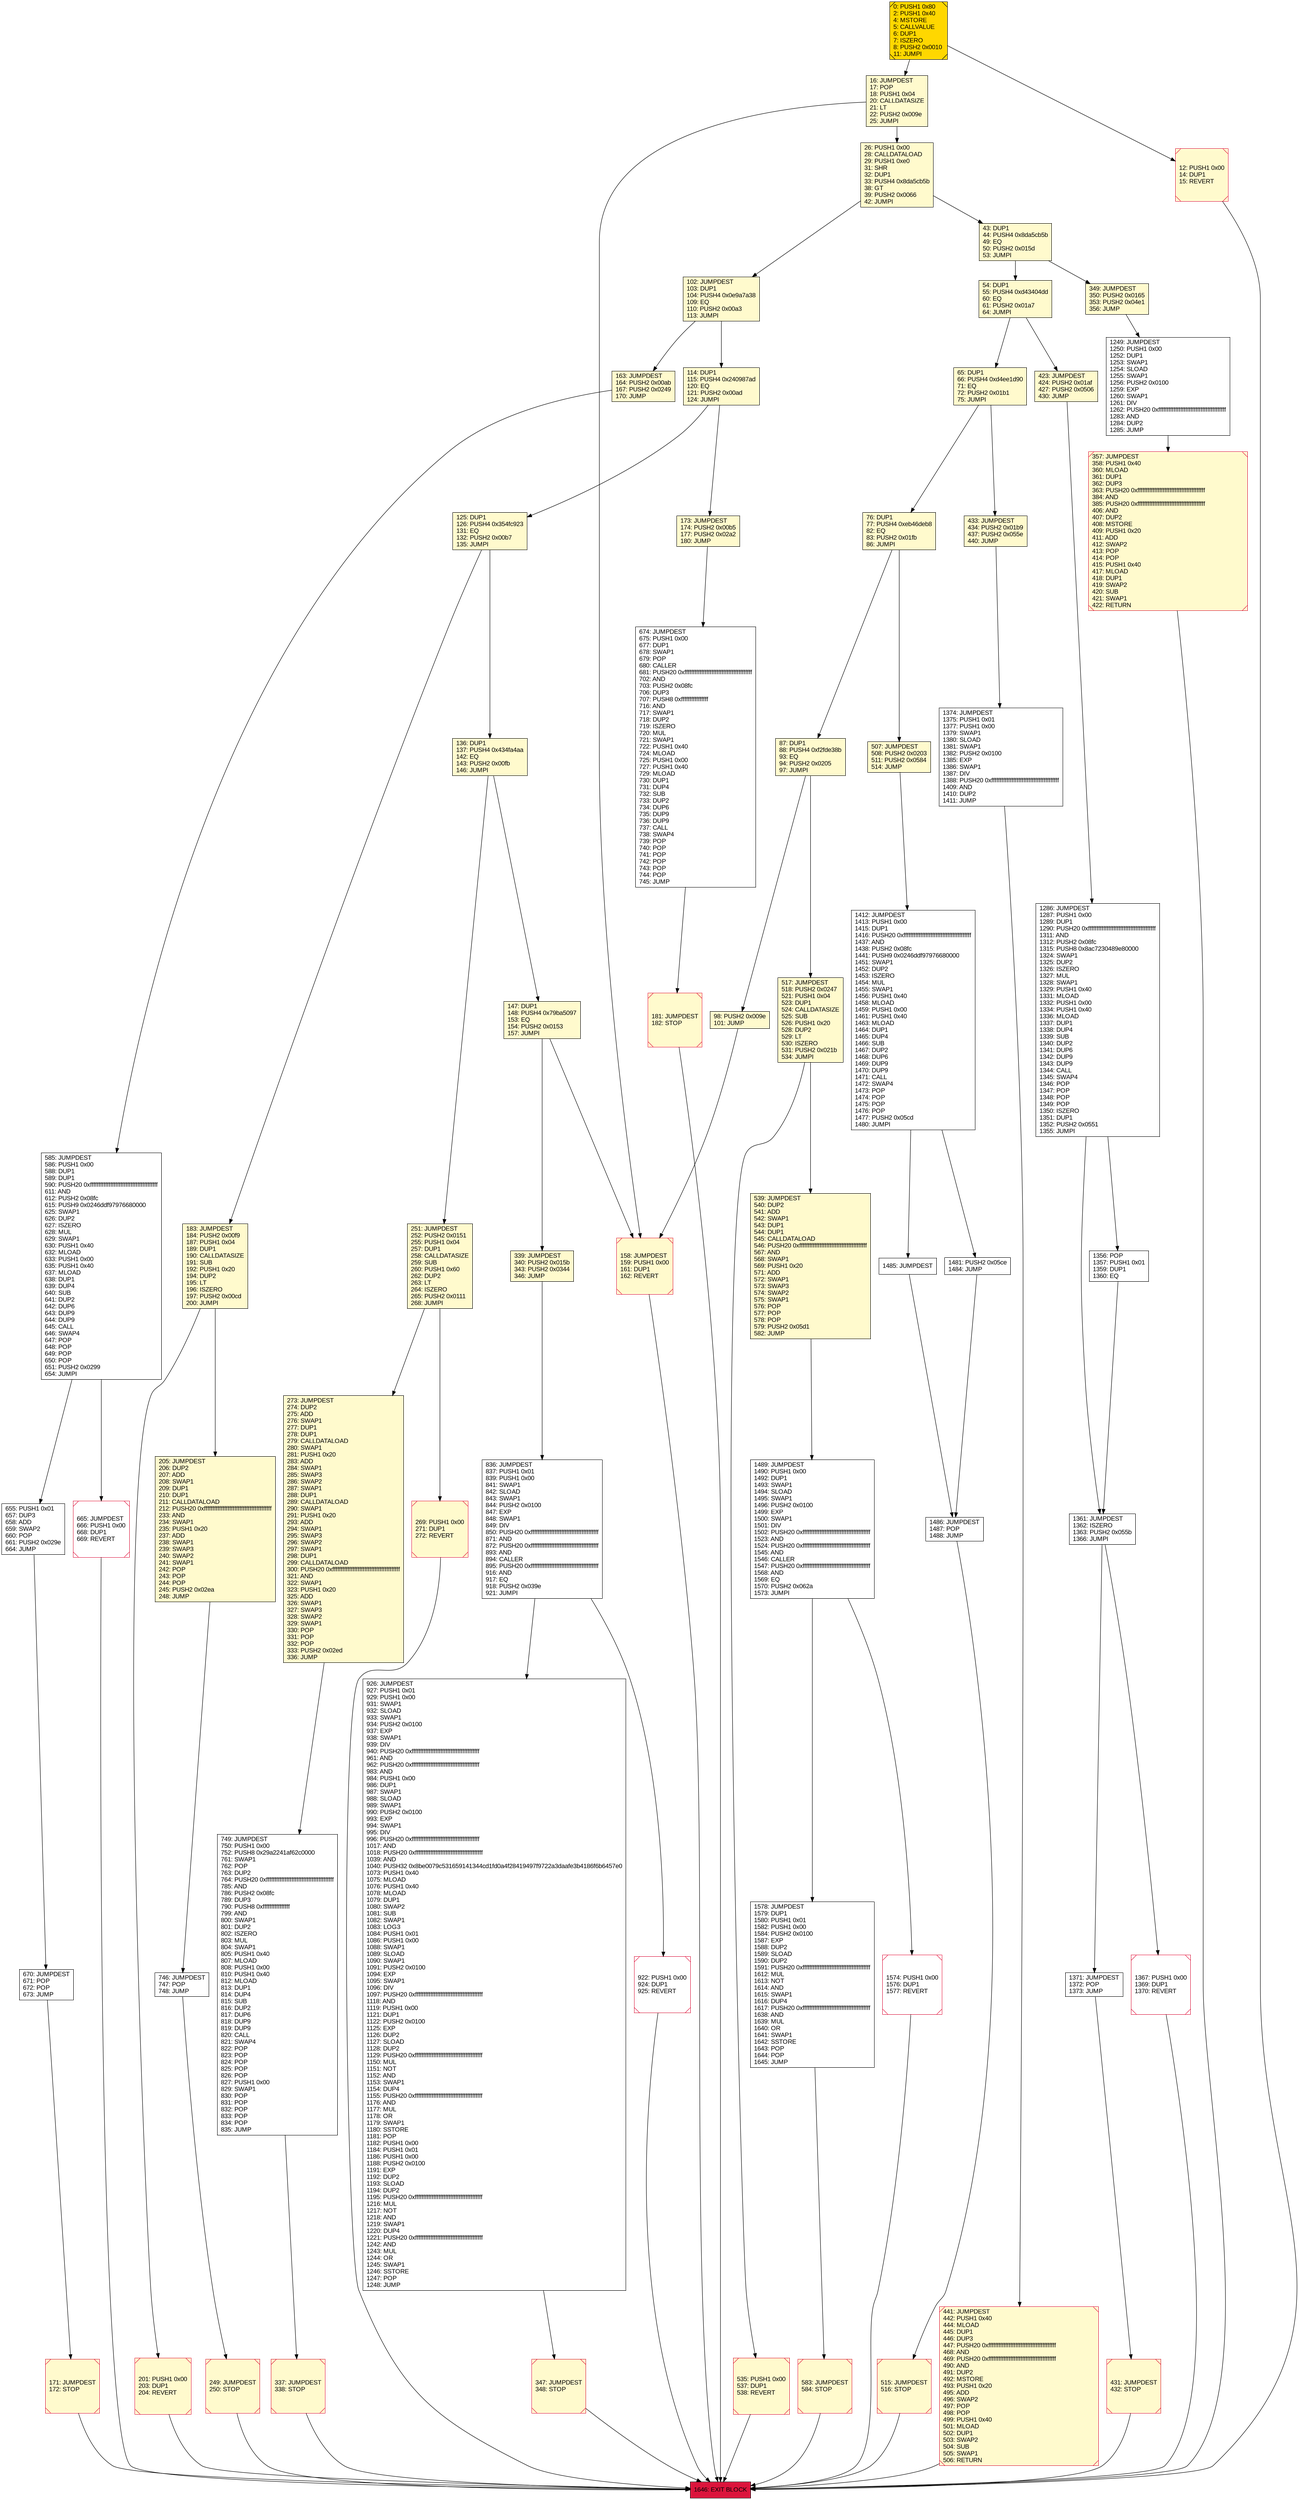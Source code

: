 digraph G {
bgcolor=transparent rankdir=UD;
node [shape=box style=filled color=black fillcolor=white fontname=arial fontcolor=black];
1485 [label="1485: JUMPDEST\l" ];
1574 [label="1574: PUSH1 0x00\l1576: DUP1\l1577: REVERT\l" shape=Msquare color=crimson ];
205 [label="205: JUMPDEST\l206: DUP2\l207: ADD\l208: SWAP1\l209: DUP1\l210: DUP1\l211: CALLDATALOAD\l212: PUSH20 0xffffffffffffffffffffffffffffffffffffffff\l233: AND\l234: SWAP1\l235: PUSH1 0x20\l237: ADD\l238: SWAP1\l239: SWAP3\l240: SWAP2\l241: SWAP1\l242: POP\l243: POP\l244: POP\l245: PUSH2 0x02ea\l248: JUMP\l" fillcolor=lemonchiffon ];
1412 [label="1412: JUMPDEST\l1413: PUSH1 0x00\l1415: DUP1\l1416: PUSH20 0xffffffffffffffffffffffffffffffffffffffff\l1437: AND\l1438: PUSH2 0x08fc\l1441: PUSH9 0x0246ddf97976680000\l1451: SWAP1\l1452: DUP2\l1453: ISZERO\l1454: MUL\l1455: SWAP1\l1456: PUSH1 0x40\l1458: MLOAD\l1459: PUSH1 0x00\l1461: PUSH1 0x40\l1463: MLOAD\l1464: DUP1\l1465: DUP4\l1466: SUB\l1467: DUP2\l1468: DUP6\l1469: DUP9\l1470: DUP9\l1471: CALL\l1472: SWAP4\l1473: POP\l1474: POP\l1475: POP\l1476: POP\l1477: PUSH2 0x05cd\l1480: JUMPI\l" ];
517 [label="517: JUMPDEST\l518: PUSH2 0x0247\l521: PUSH1 0x04\l523: DUP1\l524: CALLDATASIZE\l525: SUB\l526: PUSH1 0x20\l528: DUP2\l529: LT\l530: ISZERO\l531: PUSH2 0x021b\l534: JUMPI\l" fillcolor=lemonchiffon ];
43 [label="43: DUP1\l44: PUSH4 0x8da5cb5b\l49: EQ\l50: PUSH2 0x015d\l53: JUMPI\l" fillcolor=lemonchiffon ];
836 [label="836: JUMPDEST\l837: PUSH1 0x01\l839: PUSH1 0x00\l841: SWAP1\l842: SLOAD\l843: SWAP1\l844: PUSH2 0x0100\l847: EXP\l848: SWAP1\l849: DIV\l850: PUSH20 0xffffffffffffffffffffffffffffffffffffffff\l871: AND\l872: PUSH20 0xffffffffffffffffffffffffffffffffffffffff\l893: AND\l894: CALLER\l895: PUSH20 0xffffffffffffffffffffffffffffffffffffffff\l916: AND\l917: EQ\l918: PUSH2 0x039e\l921: JUMPI\l" ];
539 [label="539: JUMPDEST\l540: DUP2\l541: ADD\l542: SWAP1\l543: DUP1\l544: DUP1\l545: CALLDATALOAD\l546: PUSH20 0xffffffffffffffffffffffffffffffffffffffff\l567: AND\l568: SWAP1\l569: PUSH1 0x20\l571: ADD\l572: SWAP1\l573: SWAP3\l574: SWAP2\l575: SWAP1\l576: POP\l577: POP\l578: POP\l579: PUSH2 0x05d1\l582: JUMP\l" fillcolor=lemonchiffon ];
125 [label="125: DUP1\l126: PUSH4 0x354fc923\l131: EQ\l132: PUSH2 0x00b7\l135: JUMPI\l" fillcolor=lemonchiffon ];
515 [label="515: JUMPDEST\l516: STOP\l" fillcolor=lemonchiffon shape=Msquare color=crimson ];
183 [label="183: JUMPDEST\l184: PUSH2 0x00f9\l187: PUSH1 0x04\l189: DUP1\l190: CALLDATASIZE\l191: SUB\l192: PUSH1 0x20\l194: DUP2\l195: LT\l196: ISZERO\l197: PUSH2 0x00cd\l200: JUMPI\l" fillcolor=lemonchiffon ];
0 [label="0: PUSH1 0x80\l2: PUSH1 0x40\l4: MSTORE\l5: CALLVALUE\l6: DUP1\l7: ISZERO\l8: PUSH2 0x0010\l11: JUMPI\l" fillcolor=lemonchiffon shape=Msquare fillcolor=gold ];
158 [label="158: JUMPDEST\l159: PUSH1 0x00\l161: DUP1\l162: REVERT\l" fillcolor=lemonchiffon shape=Msquare color=crimson ];
665 [label="665: JUMPDEST\l666: PUSH1 0x00\l668: DUP1\l669: REVERT\l" shape=Msquare color=crimson ];
926 [label="926: JUMPDEST\l927: PUSH1 0x01\l929: PUSH1 0x00\l931: SWAP1\l932: SLOAD\l933: SWAP1\l934: PUSH2 0x0100\l937: EXP\l938: SWAP1\l939: DIV\l940: PUSH20 0xffffffffffffffffffffffffffffffffffffffff\l961: AND\l962: PUSH20 0xffffffffffffffffffffffffffffffffffffffff\l983: AND\l984: PUSH1 0x00\l986: DUP1\l987: SWAP1\l988: SLOAD\l989: SWAP1\l990: PUSH2 0x0100\l993: EXP\l994: SWAP1\l995: DIV\l996: PUSH20 0xffffffffffffffffffffffffffffffffffffffff\l1017: AND\l1018: PUSH20 0xffffffffffffffffffffffffffffffffffffffff\l1039: AND\l1040: PUSH32 0x8be0079c531659141344cd1fd0a4f28419497f9722a3daafe3b4186f6b6457e0\l1073: PUSH1 0x40\l1075: MLOAD\l1076: PUSH1 0x40\l1078: MLOAD\l1079: DUP1\l1080: SWAP2\l1081: SUB\l1082: SWAP1\l1083: LOG3\l1084: PUSH1 0x01\l1086: PUSH1 0x00\l1088: SWAP1\l1089: SLOAD\l1090: SWAP1\l1091: PUSH2 0x0100\l1094: EXP\l1095: SWAP1\l1096: DIV\l1097: PUSH20 0xffffffffffffffffffffffffffffffffffffffff\l1118: AND\l1119: PUSH1 0x00\l1121: DUP1\l1122: PUSH2 0x0100\l1125: EXP\l1126: DUP2\l1127: SLOAD\l1128: DUP2\l1129: PUSH20 0xffffffffffffffffffffffffffffffffffffffff\l1150: MUL\l1151: NOT\l1152: AND\l1153: SWAP1\l1154: DUP4\l1155: PUSH20 0xffffffffffffffffffffffffffffffffffffffff\l1176: AND\l1177: MUL\l1178: OR\l1179: SWAP1\l1180: SSTORE\l1181: POP\l1182: PUSH1 0x00\l1184: PUSH1 0x01\l1186: PUSH1 0x00\l1188: PUSH2 0x0100\l1191: EXP\l1192: DUP2\l1193: SLOAD\l1194: DUP2\l1195: PUSH20 0xffffffffffffffffffffffffffffffffffffffff\l1216: MUL\l1217: NOT\l1218: AND\l1219: SWAP1\l1220: DUP4\l1221: PUSH20 0xffffffffffffffffffffffffffffffffffffffff\l1242: AND\l1243: MUL\l1244: OR\l1245: SWAP1\l1246: SSTORE\l1247: POP\l1248: JUMP\l" ];
65 [label="65: DUP1\l66: PUSH4 0xd4ee1d90\l71: EQ\l72: PUSH2 0x01b1\l75: JUMPI\l" fillcolor=lemonchiffon ];
181 [label="181: JUMPDEST\l182: STOP\l" fillcolor=lemonchiffon shape=Msquare color=crimson ];
16 [label="16: JUMPDEST\l17: POP\l18: PUSH1 0x04\l20: CALLDATASIZE\l21: LT\l22: PUSH2 0x009e\l25: JUMPI\l" fillcolor=lemonchiffon ];
585 [label="585: JUMPDEST\l586: PUSH1 0x00\l588: DUP1\l589: DUP1\l590: PUSH20 0xffffffffffffffffffffffffffffffffffffffff\l611: AND\l612: PUSH2 0x08fc\l615: PUSH9 0x0246ddf97976680000\l625: SWAP1\l626: DUP2\l627: ISZERO\l628: MUL\l629: SWAP1\l630: PUSH1 0x40\l632: MLOAD\l633: PUSH1 0x00\l635: PUSH1 0x40\l637: MLOAD\l638: DUP1\l639: DUP4\l640: SUB\l641: DUP2\l642: DUP6\l643: DUP9\l644: DUP9\l645: CALL\l646: SWAP4\l647: POP\l648: POP\l649: POP\l650: POP\l651: PUSH2 0x0299\l654: JUMPI\l" ];
269 [label="269: PUSH1 0x00\l271: DUP1\l272: REVERT\l" fillcolor=lemonchiffon shape=Msquare color=crimson ];
12 [label="12: PUSH1 0x00\l14: DUP1\l15: REVERT\l" fillcolor=lemonchiffon shape=Msquare color=crimson ];
1578 [label="1578: JUMPDEST\l1579: DUP1\l1580: PUSH1 0x01\l1582: PUSH1 0x00\l1584: PUSH2 0x0100\l1587: EXP\l1588: DUP2\l1589: SLOAD\l1590: DUP2\l1591: PUSH20 0xffffffffffffffffffffffffffffffffffffffff\l1612: MUL\l1613: NOT\l1614: AND\l1615: SWAP1\l1616: DUP4\l1617: PUSH20 0xffffffffffffffffffffffffffffffffffffffff\l1638: AND\l1639: MUL\l1640: OR\l1641: SWAP1\l1642: SSTORE\l1643: POP\l1644: POP\l1645: JUMP\l" ];
114 [label="114: DUP1\l115: PUSH4 0x240987ad\l120: EQ\l121: PUSH2 0x00ad\l124: JUMPI\l" fillcolor=lemonchiffon ];
98 [label="98: PUSH2 0x009e\l101: JUMP\l" fillcolor=lemonchiffon ];
251 [label="251: JUMPDEST\l252: PUSH2 0x0151\l255: PUSH1 0x04\l257: DUP1\l258: CALLDATASIZE\l259: SUB\l260: PUSH1 0x60\l262: DUP2\l263: LT\l264: ISZERO\l265: PUSH2 0x0111\l268: JUMPI\l" fillcolor=lemonchiffon ];
357 [label="357: JUMPDEST\l358: PUSH1 0x40\l360: MLOAD\l361: DUP1\l362: DUP3\l363: PUSH20 0xffffffffffffffffffffffffffffffffffffffff\l384: AND\l385: PUSH20 0xffffffffffffffffffffffffffffffffffffffff\l406: AND\l407: DUP2\l408: MSTORE\l409: PUSH1 0x20\l411: ADD\l412: SWAP2\l413: POP\l414: POP\l415: PUSH1 0x40\l417: MLOAD\l418: DUP1\l419: SWAP2\l420: SUB\l421: SWAP1\l422: RETURN\l" fillcolor=lemonchiffon shape=Msquare color=crimson ];
535 [label="535: PUSH1 0x00\l537: DUP1\l538: REVERT\l" fillcolor=lemonchiffon shape=Msquare color=crimson ];
1361 [label="1361: JUMPDEST\l1362: ISZERO\l1363: PUSH2 0x055b\l1366: JUMPI\l" ];
431 [label="431: JUMPDEST\l432: STOP\l" fillcolor=lemonchiffon shape=Msquare color=crimson ];
922 [label="922: PUSH1 0x00\l924: DUP1\l925: REVERT\l" shape=Msquare color=crimson ];
171 [label="171: JUMPDEST\l172: STOP\l" fillcolor=lemonchiffon shape=Msquare color=crimson ];
102 [label="102: JUMPDEST\l103: DUP1\l104: PUSH4 0x0e9a7a38\l109: EQ\l110: PUSH2 0x00a3\l113: JUMPI\l" fillcolor=lemonchiffon ];
1374 [label="1374: JUMPDEST\l1375: PUSH1 0x01\l1377: PUSH1 0x00\l1379: SWAP1\l1380: SLOAD\l1381: SWAP1\l1382: PUSH2 0x0100\l1385: EXP\l1386: SWAP1\l1387: DIV\l1388: PUSH20 0xffffffffffffffffffffffffffffffffffffffff\l1409: AND\l1410: DUP2\l1411: JUMP\l" ];
423 [label="423: JUMPDEST\l424: PUSH2 0x01af\l427: PUSH2 0x0506\l430: JUMP\l" fillcolor=lemonchiffon ];
337 [label="337: JUMPDEST\l338: STOP\l" fillcolor=lemonchiffon shape=Msquare color=crimson ];
674 [label="674: JUMPDEST\l675: PUSH1 0x00\l677: DUP1\l678: SWAP1\l679: POP\l680: CALLER\l681: PUSH20 0xffffffffffffffffffffffffffffffffffffffff\l702: AND\l703: PUSH2 0x08fc\l706: DUP3\l707: PUSH8 0xffffffffffffffff\l716: AND\l717: SWAP1\l718: DUP2\l719: ISZERO\l720: MUL\l721: SWAP1\l722: PUSH1 0x40\l724: MLOAD\l725: PUSH1 0x00\l727: PUSH1 0x40\l729: MLOAD\l730: DUP1\l731: DUP4\l732: SUB\l733: DUP2\l734: DUP6\l735: DUP9\l736: DUP9\l737: CALL\l738: SWAP4\l739: POP\l740: POP\l741: POP\l742: POP\l743: POP\l744: POP\l745: JUMP\l" ];
54 [label="54: DUP1\l55: PUSH4 0xd43404dd\l60: EQ\l61: PUSH2 0x01a7\l64: JUMPI\l" fillcolor=lemonchiffon ];
76 [label="76: DUP1\l77: PUSH4 0xeb46deb8\l82: EQ\l83: PUSH2 0x01fb\l86: JUMPI\l" fillcolor=lemonchiffon ];
339 [label="339: JUMPDEST\l340: PUSH2 0x015b\l343: PUSH2 0x0344\l346: JUMP\l" fillcolor=lemonchiffon ];
746 [label="746: JUMPDEST\l747: POP\l748: JUMP\l" ];
347 [label="347: JUMPDEST\l348: STOP\l" fillcolor=lemonchiffon shape=Msquare color=crimson ];
655 [label="655: PUSH1 0x01\l657: DUP3\l658: ADD\l659: SWAP2\l660: POP\l661: PUSH2 0x029e\l664: JUMP\l" ];
1489 [label="1489: JUMPDEST\l1490: PUSH1 0x00\l1492: DUP1\l1493: SWAP1\l1494: SLOAD\l1495: SWAP1\l1496: PUSH2 0x0100\l1499: EXP\l1500: SWAP1\l1501: DIV\l1502: PUSH20 0xffffffffffffffffffffffffffffffffffffffff\l1523: AND\l1524: PUSH20 0xffffffffffffffffffffffffffffffffffffffff\l1545: AND\l1546: CALLER\l1547: PUSH20 0xffffffffffffffffffffffffffffffffffffffff\l1568: AND\l1569: EQ\l1570: PUSH2 0x062a\l1573: JUMPI\l" ];
749 [label="749: JUMPDEST\l750: PUSH1 0x00\l752: PUSH8 0x29a2241af62c0000\l761: SWAP1\l762: POP\l763: DUP2\l764: PUSH20 0xffffffffffffffffffffffffffffffffffffffff\l785: AND\l786: PUSH2 0x08fc\l789: DUP3\l790: PUSH8 0xffffffffffffffff\l799: AND\l800: SWAP1\l801: DUP2\l802: ISZERO\l803: MUL\l804: SWAP1\l805: PUSH1 0x40\l807: MLOAD\l808: PUSH1 0x00\l810: PUSH1 0x40\l812: MLOAD\l813: DUP1\l814: DUP4\l815: SUB\l816: DUP2\l817: DUP6\l818: DUP9\l819: DUP9\l820: CALL\l821: SWAP4\l822: POP\l823: POP\l824: POP\l825: POP\l826: POP\l827: PUSH1 0x00\l829: SWAP1\l830: POP\l831: POP\l832: POP\l833: POP\l834: POP\l835: JUMP\l" ];
583 [label="583: JUMPDEST\l584: STOP\l" fillcolor=lemonchiffon shape=Msquare color=crimson ];
1356 [label="1356: POP\l1357: PUSH1 0x01\l1359: DUP1\l1360: EQ\l" ];
670 [label="670: JUMPDEST\l671: POP\l672: POP\l673: JUMP\l" ];
136 [label="136: DUP1\l137: PUSH4 0x434fa4aa\l142: EQ\l143: PUSH2 0x00fb\l146: JUMPI\l" fillcolor=lemonchiffon ];
1249 [label="1249: JUMPDEST\l1250: PUSH1 0x00\l1252: DUP1\l1253: SWAP1\l1254: SLOAD\l1255: SWAP1\l1256: PUSH2 0x0100\l1259: EXP\l1260: SWAP1\l1261: DIV\l1262: PUSH20 0xffffffffffffffffffffffffffffffffffffffff\l1283: AND\l1284: DUP2\l1285: JUMP\l" ];
349 [label="349: JUMPDEST\l350: PUSH2 0x0165\l353: PUSH2 0x04e1\l356: JUMP\l" fillcolor=lemonchiffon ];
1481 [label="1481: PUSH2 0x05ce\l1484: JUMP\l" ];
433 [label="433: JUMPDEST\l434: PUSH2 0x01b9\l437: PUSH2 0x055e\l440: JUMP\l" fillcolor=lemonchiffon ];
273 [label="273: JUMPDEST\l274: DUP2\l275: ADD\l276: SWAP1\l277: DUP1\l278: DUP1\l279: CALLDATALOAD\l280: SWAP1\l281: PUSH1 0x20\l283: ADD\l284: SWAP1\l285: SWAP3\l286: SWAP2\l287: SWAP1\l288: DUP1\l289: CALLDATALOAD\l290: SWAP1\l291: PUSH1 0x20\l293: ADD\l294: SWAP1\l295: SWAP3\l296: SWAP2\l297: SWAP1\l298: DUP1\l299: CALLDATALOAD\l300: PUSH20 0xffffffffffffffffffffffffffffffffffffffff\l321: AND\l322: SWAP1\l323: PUSH1 0x20\l325: ADD\l326: SWAP1\l327: SWAP3\l328: SWAP2\l329: SWAP1\l330: POP\l331: POP\l332: POP\l333: PUSH2 0x02ed\l336: JUMP\l" fillcolor=lemonchiffon ];
1286 [label="1286: JUMPDEST\l1287: PUSH1 0x00\l1289: DUP1\l1290: PUSH20 0xffffffffffffffffffffffffffffffffffffffff\l1311: AND\l1312: PUSH2 0x08fc\l1315: PUSH8 0x8ac7230489e80000\l1324: SWAP1\l1325: DUP2\l1326: ISZERO\l1327: MUL\l1328: SWAP1\l1329: PUSH1 0x40\l1331: MLOAD\l1332: PUSH1 0x00\l1334: PUSH1 0x40\l1336: MLOAD\l1337: DUP1\l1338: DUP4\l1339: SUB\l1340: DUP2\l1341: DUP6\l1342: DUP9\l1343: DUP9\l1344: CALL\l1345: SWAP4\l1346: POP\l1347: POP\l1348: POP\l1349: POP\l1350: ISZERO\l1351: DUP1\l1352: PUSH2 0x0551\l1355: JUMPI\l" ];
87 [label="87: DUP1\l88: PUSH4 0xf2fde38b\l93: EQ\l94: PUSH2 0x0205\l97: JUMPI\l" fillcolor=lemonchiffon ];
201 [label="201: PUSH1 0x00\l203: DUP1\l204: REVERT\l" fillcolor=lemonchiffon shape=Msquare color=crimson ];
173 [label="173: JUMPDEST\l174: PUSH2 0x00b5\l177: PUSH2 0x02a2\l180: JUMP\l" fillcolor=lemonchiffon ];
1486 [label="1486: JUMPDEST\l1487: POP\l1488: JUMP\l" ];
441 [label="441: JUMPDEST\l442: PUSH1 0x40\l444: MLOAD\l445: DUP1\l446: DUP3\l447: PUSH20 0xffffffffffffffffffffffffffffffffffffffff\l468: AND\l469: PUSH20 0xffffffffffffffffffffffffffffffffffffffff\l490: AND\l491: DUP2\l492: MSTORE\l493: PUSH1 0x20\l495: ADD\l496: SWAP2\l497: POP\l498: POP\l499: PUSH1 0x40\l501: MLOAD\l502: DUP1\l503: SWAP2\l504: SUB\l505: SWAP1\l506: RETURN\l" fillcolor=lemonchiffon shape=Msquare color=crimson ];
249 [label="249: JUMPDEST\l250: STOP\l" fillcolor=lemonchiffon shape=Msquare color=crimson ];
1646 [label="1646: EXIT BLOCK\l" fillcolor=crimson ];
147 [label="147: DUP1\l148: PUSH4 0x79ba5097\l153: EQ\l154: PUSH2 0x0153\l157: JUMPI\l" fillcolor=lemonchiffon ];
1367 [label="1367: PUSH1 0x00\l1369: DUP1\l1370: REVERT\l" shape=Msquare color=crimson ];
163 [label="163: JUMPDEST\l164: PUSH2 0x00ab\l167: PUSH2 0x0249\l170: JUMP\l" fillcolor=lemonchiffon ];
1371 [label="1371: JUMPDEST\l1372: POP\l1373: JUMP\l" ];
26 [label="26: PUSH1 0x00\l28: CALLDATALOAD\l29: PUSH1 0xe0\l31: SHR\l32: DUP1\l33: PUSH4 0x8da5cb5b\l38: GT\l39: PUSH2 0x0066\l42: JUMPI\l" fillcolor=lemonchiffon ];
507 [label="507: JUMPDEST\l508: PUSH2 0x0203\l511: PUSH2 0x0584\l514: JUMP\l" fillcolor=lemonchiffon ];
249 -> 1646;
441 -> 1646;
201 -> 1646;
1286 -> 1356;
1412 -> 1485;
54 -> 423;
273 -> 749;
836 -> 926;
125 -> 183;
349 -> 1249;
183 -> 205;
749 -> 337;
423 -> 1286;
1367 -> 1646;
251 -> 269;
433 -> 1374;
655 -> 670;
517 -> 539;
746 -> 249;
173 -> 674;
347 -> 1646;
136 -> 147;
114 -> 125;
98 -> 158;
1374 -> 441;
337 -> 1646;
836 -> 922;
76 -> 87;
585 -> 665;
1481 -> 1486;
0 -> 12;
76 -> 507;
16 -> 158;
102 -> 163;
0 -> 16;
517 -> 535;
147 -> 339;
583 -> 1646;
26 -> 102;
125 -> 136;
269 -> 1646;
539 -> 1489;
12 -> 1646;
43 -> 54;
1361 -> 1371;
205 -> 746;
1371 -> 431;
1361 -> 1367;
181 -> 1646;
171 -> 1646;
926 -> 347;
1412 -> 1481;
87 -> 98;
163 -> 585;
431 -> 1646;
922 -> 1646;
43 -> 349;
1489 -> 1574;
357 -> 1646;
535 -> 1646;
114 -> 173;
16 -> 26;
339 -> 836;
1249 -> 357;
136 -> 251;
585 -> 655;
1286 -> 1361;
251 -> 273;
674 -> 181;
1485 -> 1486;
1574 -> 1646;
54 -> 65;
670 -> 171;
65 -> 76;
87 -> 517;
147 -> 158;
1356 -> 1361;
26 -> 43;
102 -> 114;
183 -> 201;
665 -> 1646;
507 -> 1412;
158 -> 1646;
515 -> 1646;
65 -> 433;
1578 -> 583;
1486 -> 515;
1489 -> 1578;
}